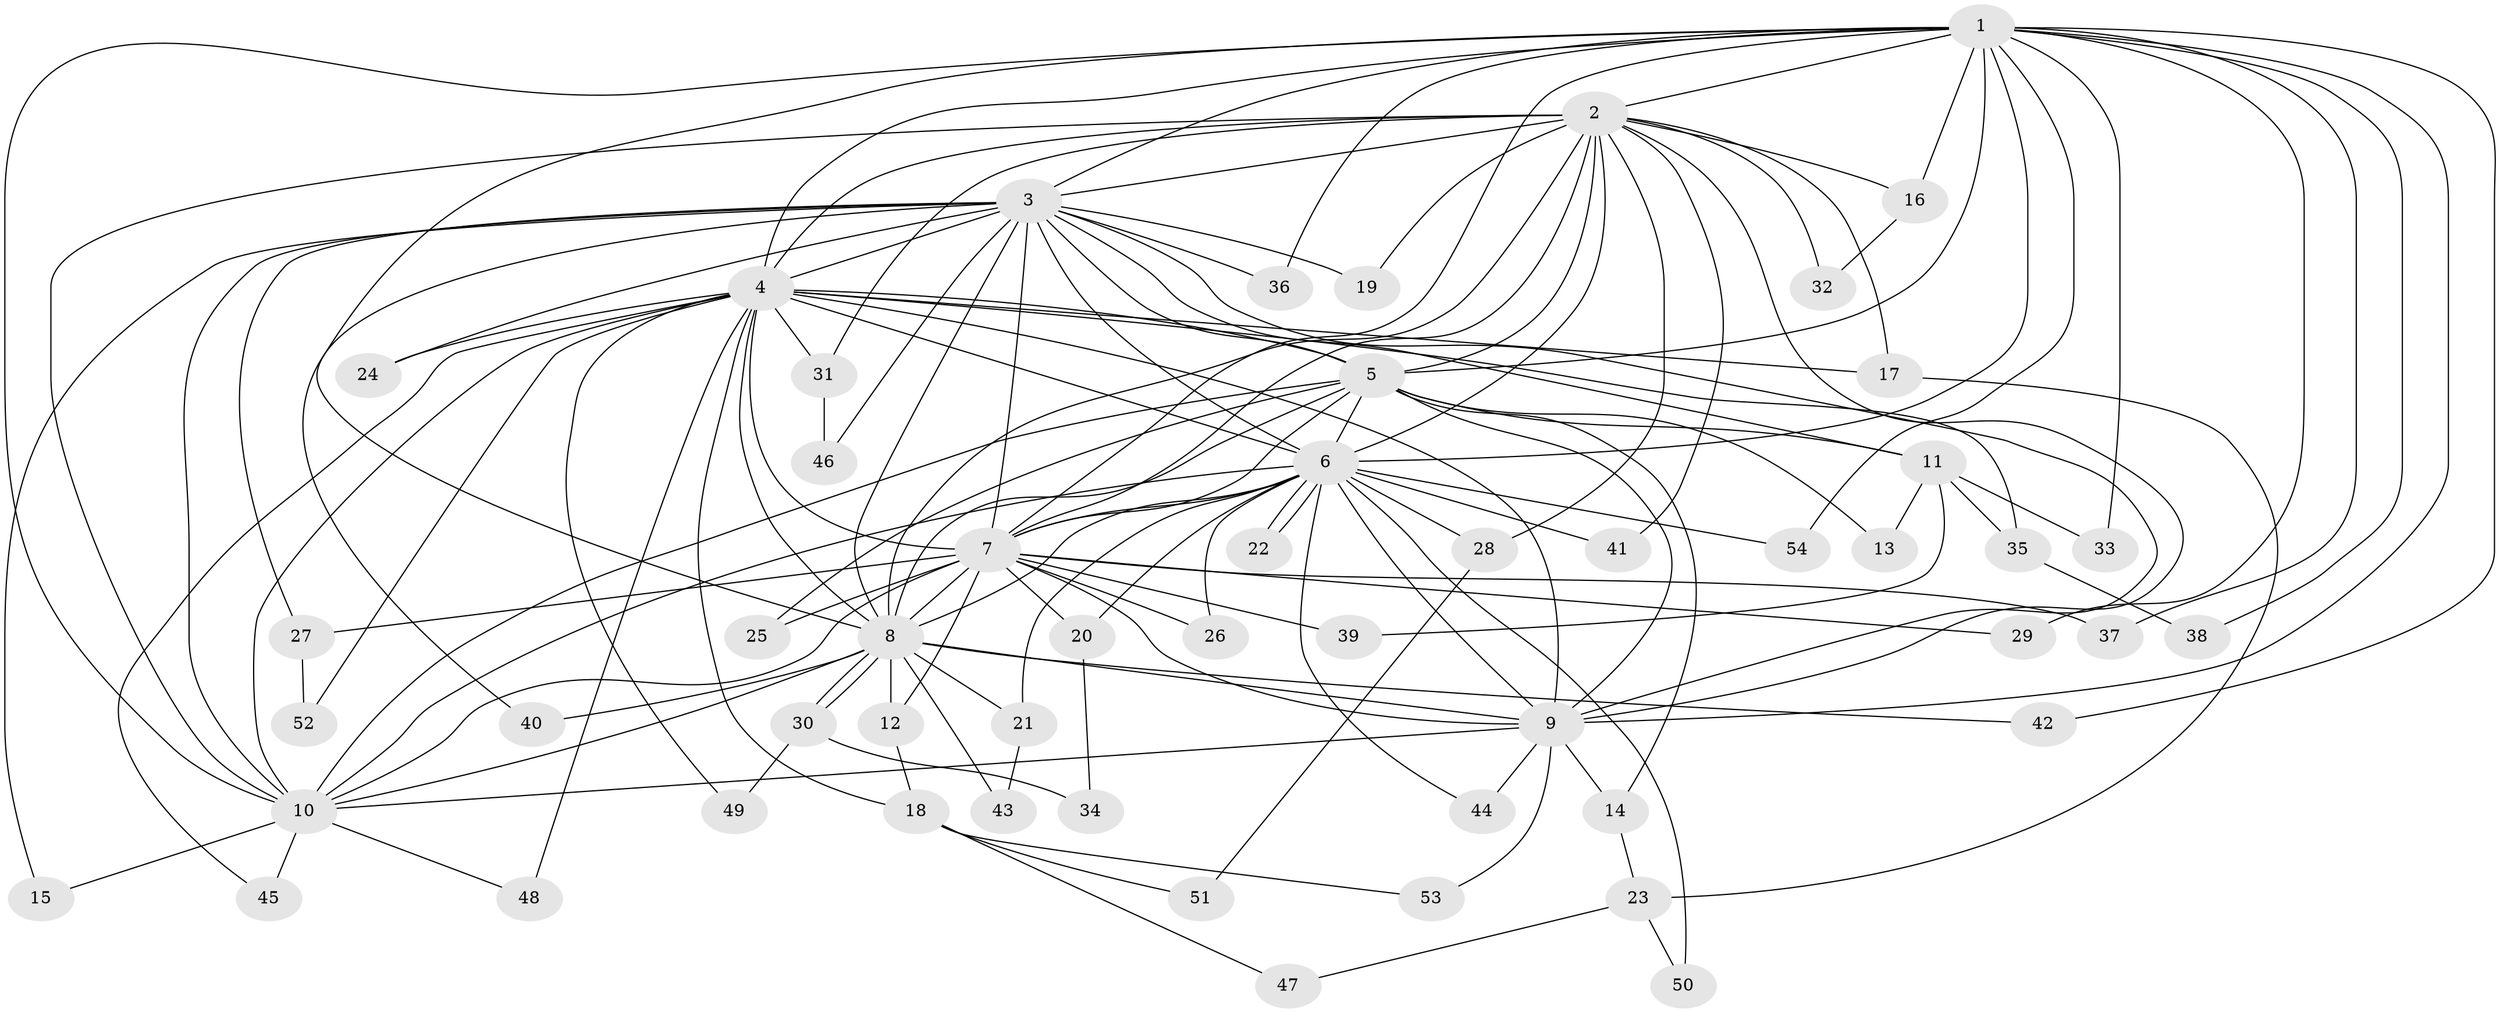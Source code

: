 // coarse degree distribution, {9: 0.047619047619047616, 12: 0.047619047619047616, 11: 0.047619047619047616, 8: 0.047619047619047616, 10: 0.047619047619047616, 5: 0.047619047619047616, 2: 0.5714285714285714, 4: 0.09523809523809523, 3: 0.047619047619047616}
// Generated by graph-tools (version 1.1) at 2025/17/03/04/25 18:17:30]
// undirected, 54 vertices, 133 edges
graph export_dot {
graph [start="1"]
  node [color=gray90,style=filled];
  1;
  2;
  3;
  4;
  5;
  6;
  7;
  8;
  9;
  10;
  11;
  12;
  13;
  14;
  15;
  16;
  17;
  18;
  19;
  20;
  21;
  22;
  23;
  24;
  25;
  26;
  27;
  28;
  29;
  30;
  31;
  32;
  33;
  34;
  35;
  36;
  37;
  38;
  39;
  40;
  41;
  42;
  43;
  44;
  45;
  46;
  47;
  48;
  49;
  50;
  51;
  52;
  53;
  54;
  1 -- 2;
  1 -- 3;
  1 -- 4;
  1 -- 5;
  1 -- 6;
  1 -- 7;
  1 -- 8;
  1 -- 9;
  1 -- 10;
  1 -- 16;
  1 -- 29;
  1 -- 33;
  1 -- 36;
  1 -- 37;
  1 -- 38;
  1 -- 42;
  1 -- 54;
  2 -- 3;
  2 -- 4;
  2 -- 5;
  2 -- 6;
  2 -- 7;
  2 -- 8;
  2 -- 9;
  2 -- 10;
  2 -- 16;
  2 -- 17;
  2 -- 19;
  2 -- 28;
  2 -- 31;
  2 -- 32;
  2 -- 41;
  3 -- 4;
  3 -- 5;
  3 -- 6;
  3 -- 7;
  3 -- 8;
  3 -- 9;
  3 -- 10;
  3 -- 11;
  3 -- 15;
  3 -- 19;
  3 -- 24;
  3 -- 27;
  3 -- 36;
  3 -- 40;
  3 -- 46;
  4 -- 5;
  4 -- 6;
  4 -- 7;
  4 -- 8;
  4 -- 9;
  4 -- 10;
  4 -- 17;
  4 -- 18;
  4 -- 24;
  4 -- 31;
  4 -- 35;
  4 -- 45;
  4 -- 48;
  4 -- 49;
  4 -- 52;
  5 -- 6;
  5 -- 7;
  5 -- 8;
  5 -- 9;
  5 -- 10;
  5 -- 11;
  5 -- 13;
  5 -- 14;
  5 -- 25;
  6 -- 7;
  6 -- 8;
  6 -- 9;
  6 -- 10;
  6 -- 20;
  6 -- 21;
  6 -- 22;
  6 -- 22;
  6 -- 26;
  6 -- 28;
  6 -- 41;
  6 -- 44;
  6 -- 50;
  6 -- 54;
  7 -- 8;
  7 -- 9;
  7 -- 10;
  7 -- 12;
  7 -- 20;
  7 -- 25;
  7 -- 26;
  7 -- 27;
  7 -- 29;
  7 -- 37;
  7 -- 39;
  8 -- 9;
  8 -- 10;
  8 -- 12;
  8 -- 21;
  8 -- 30;
  8 -- 30;
  8 -- 40;
  8 -- 42;
  8 -- 43;
  9 -- 10;
  9 -- 14;
  9 -- 44;
  9 -- 53;
  10 -- 15;
  10 -- 45;
  10 -- 48;
  11 -- 13;
  11 -- 33;
  11 -- 35;
  11 -- 39;
  12 -- 18;
  14 -- 23;
  16 -- 32;
  17 -- 23;
  18 -- 47;
  18 -- 51;
  18 -- 53;
  20 -- 34;
  21 -- 43;
  23 -- 47;
  23 -- 50;
  27 -- 52;
  28 -- 51;
  30 -- 34;
  30 -- 49;
  31 -- 46;
  35 -- 38;
}
